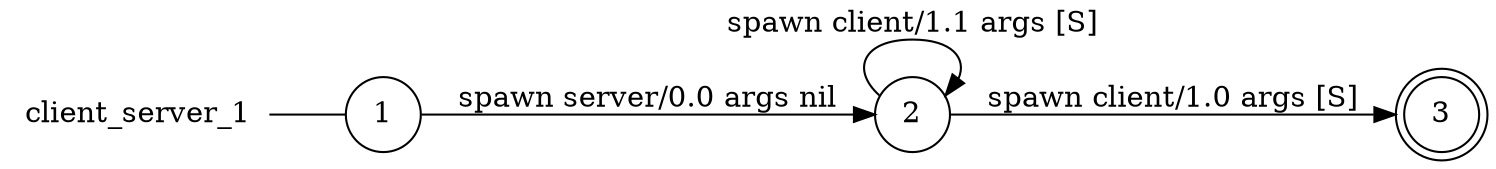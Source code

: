 digraph client_server_1 {
	rankdir="LR";
	n_0 [label="client_server_1", shape="plaintext"];
	n_1 [id="1", shape=circle, label="1"];
	n_0 -> n_1 [arrowhead=none];
	n_2 [id="4", shape=doublecircle, label="3"];
	n_3 [id="2", shape=circle, label="2"];

	n_1 -> n_3 [id="[$e|4]", label="spawn server/0.0 args nil"];
	n_3 -> n_2 [id="[$e|1]", label="spawn client/1.0 args [S]"];
	n_3 -> n_3 [id="[$e|5]", label="spawn client/1.1 args [S]"];
}
